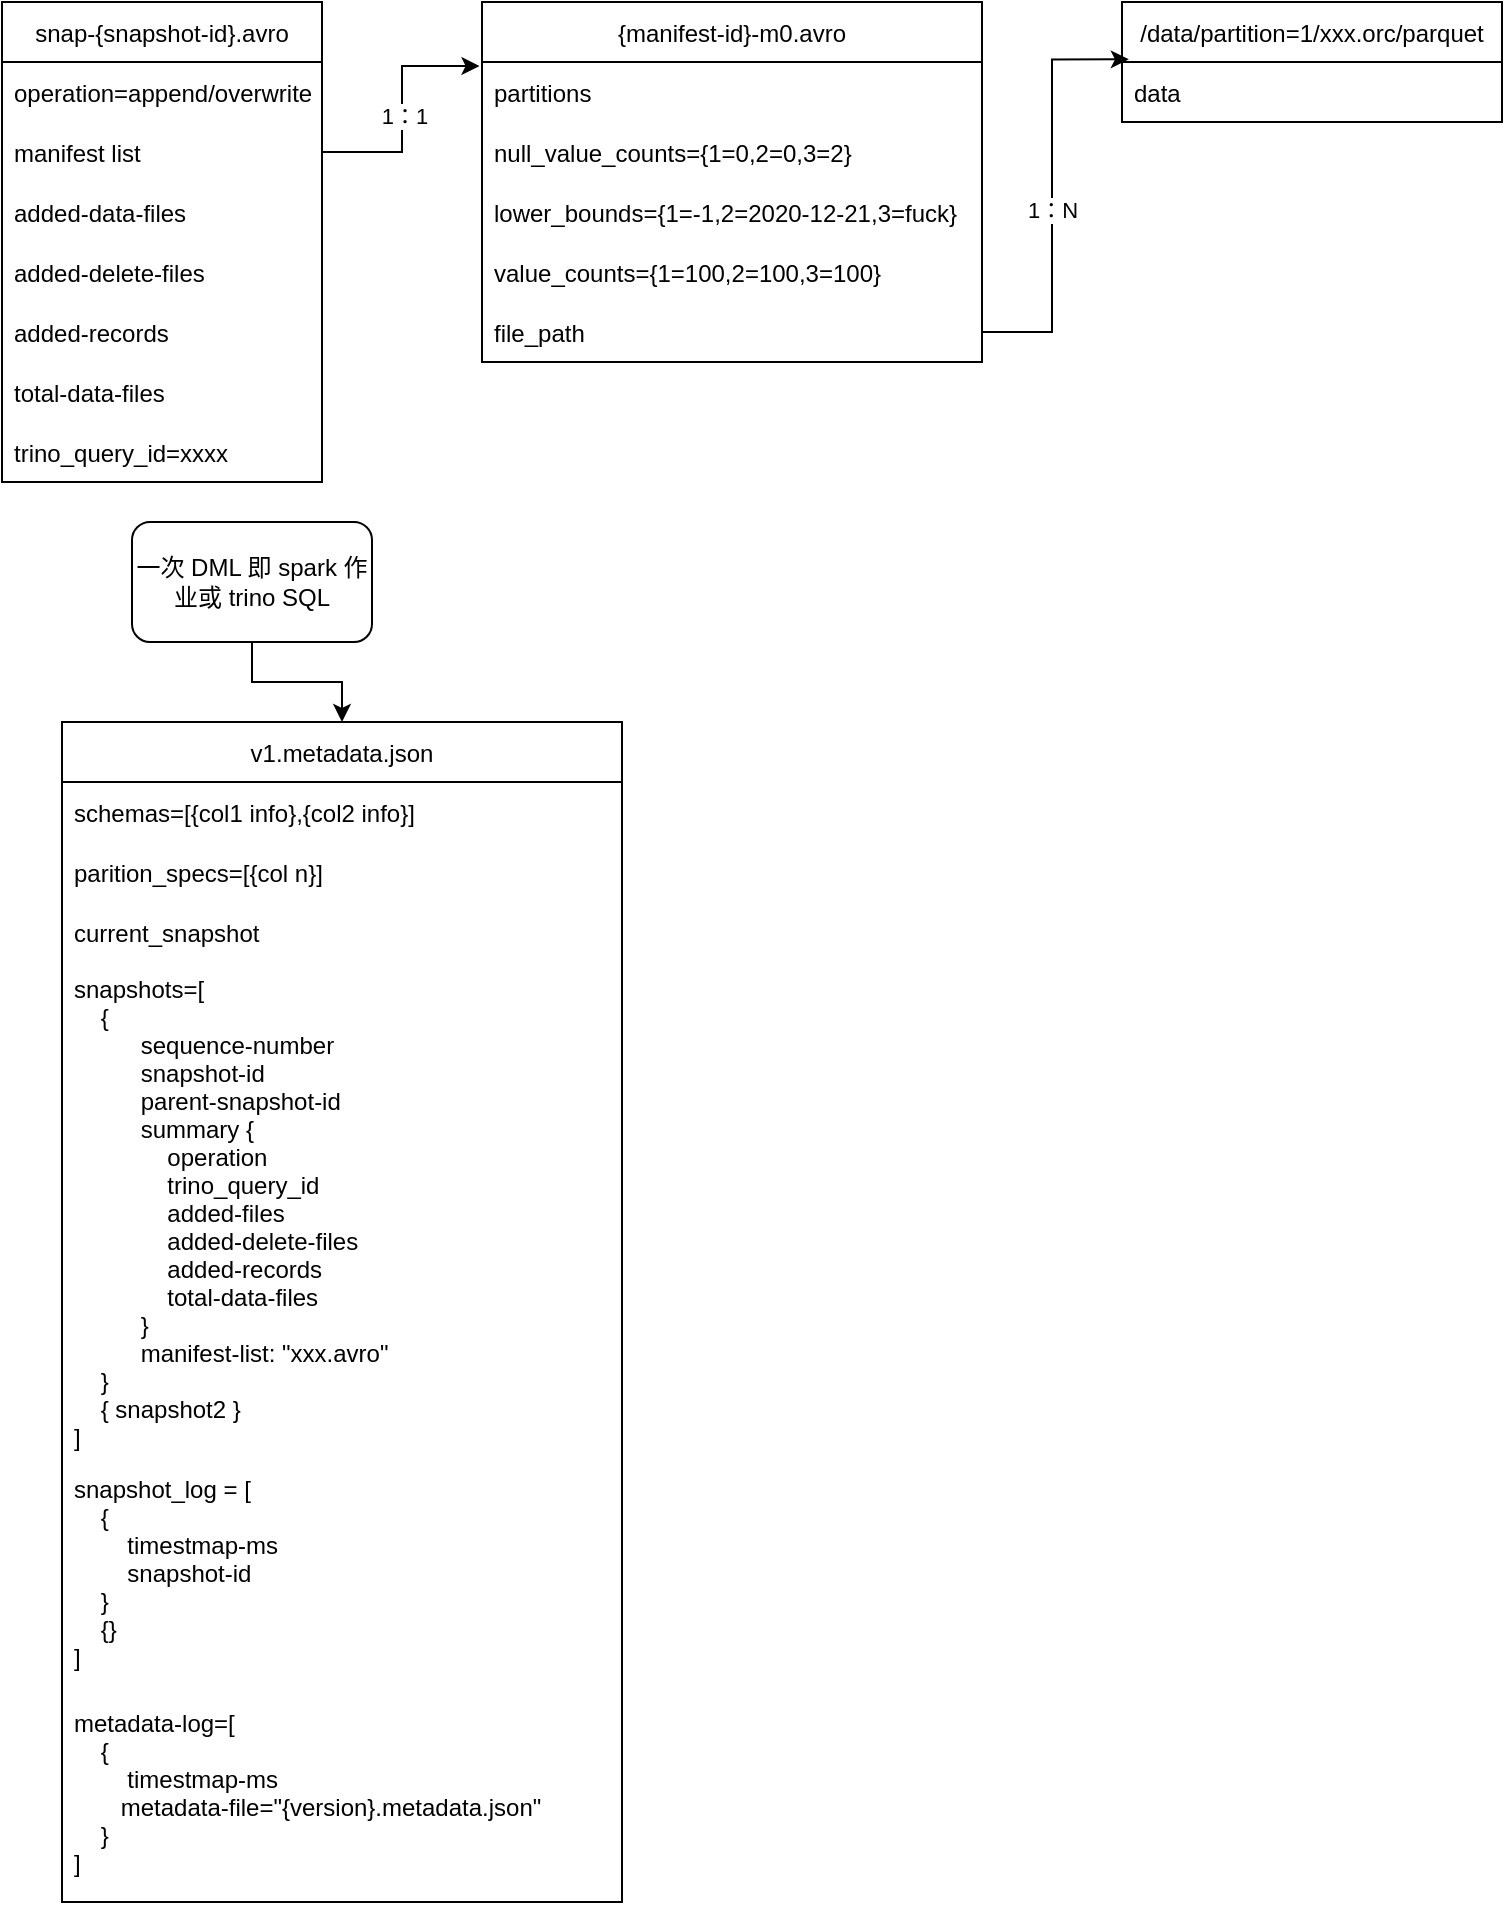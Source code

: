 <mxfile version="25.0.3">
  <diagram name="第 1 页" id="87h7Av7eAy1QqvIwK2mb">
    <mxGraphModel dx="1434" dy="754" grid="1" gridSize="10" guides="1" tooltips="1" connect="1" arrows="1" fold="1" page="1" pageScale="1" pageWidth="827" pageHeight="1169" math="0" shadow="0">
      <root>
        <mxCell id="0" />
        <mxCell id="1" parent="0" />
        <mxCell id="GeJ3TR5NCV1uH9ge1RhY-1" style="edgeStyle=orthogonalEdgeStyle;rounded=0;orthogonalLoop=1;jettySize=auto;html=1;entryX=0.5;entryY=0;entryDx=0;entryDy=0;" edge="1" parent="1" source="GeJ3TR5NCV1uH9ge1RhY-2" target="GeJ3TR5NCV1uH9ge1RhY-23">
          <mxGeometry relative="1" as="geometry" />
        </mxCell>
        <mxCell id="GeJ3TR5NCV1uH9ge1RhY-2" value="一次 DML 即 spark 作业或 trino SQL" style="rounded=1;whiteSpace=wrap;html=1;" vertex="1" parent="1">
          <mxGeometry x="125" y="640" width="120" height="60" as="geometry" />
        </mxCell>
        <mxCell id="GeJ3TR5NCV1uH9ge1RhY-3" value="snap-{snapshot-id}.avro" style="swimlane;fontStyle=0;childLayout=stackLayout;horizontal=1;startSize=30;horizontalStack=0;resizeParent=1;resizeParentMax=0;resizeLast=0;collapsible=1;marginBottom=0;" vertex="1" parent="1">
          <mxGeometry x="60" y="380" width="160" height="240" as="geometry" />
        </mxCell>
        <mxCell id="GeJ3TR5NCV1uH9ge1RhY-4" value="operation=append/overwrite" style="text;strokeColor=none;fillColor=none;align=left;verticalAlign=middle;spacingLeft=4;spacingRight=4;overflow=hidden;points=[[0,0.5],[1,0.5]];portConstraint=eastwest;rotatable=0;" vertex="1" parent="GeJ3TR5NCV1uH9ge1RhY-3">
          <mxGeometry y="30" width="160" height="30" as="geometry" />
        </mxCell>
        <mxCell id="GeJ3TR5NCV1uH9ge1RhY-5" value="manifest list" style="text;strokeColor=none;fillColor=none;align=left;verticalAlign=middle;spacingLeft=4;spacingRight=4;overflow=hidden;points=[[0,0.5],[1,0.5]];portConstraint=eastwest;rotatable=0;" vertex="1" parent="GeJ3TR5NCV1uH9ge1RhY-3">
          <mxGeometry y="60" width="160" height="30" as="geometry" />
        </mxCell>
        <mxCell id="GeJ3TR5NCV1uH9ge1RhY-6" value="added-data-files" style="text;strokeColor=none;fillColor=none;align=left;verticalAlign=middle;spacingLeft=4;spacingRight=4;overflow=hidden;points=[[0,0.5],[1,0.5]];portConstraint=eastwest;rotatable=0;" vertex="1" parent="GeJ3TR5NCV1uH9ge1RhY-3">
          <mxGeometry y="90" width="160" height="30" as="geometry" />
        </mxCell>
        <mxCell id="GeJ3TR5NCV1uH9ge1RhY-7" value="added-delete-files" style="text;strokeColor=none;fillColor=none;align=left;verticalAlign=middle;spacingLeft=4;spacingRight=4;overflow=hidden;points=[[0,0.5],[1,0.5]];portConstraint=eastwest;rotatable=0;" vertex="1" parent="GeJ3TR5NCV1uH9ge1RhY-3">
          <mxGeometry y="120" width="160" height="30" as="geometry" />
        </mxCell>
        <mxCell id="GeJ3TR5NCV1uH9ge1RhY-8" value="added-records" style="text;strokeColor=none;fillColor=none;align=left;verticalAlign=middle;spacingLeft=4;spacingRight=4;overflow=hidden;points=[[0,0.5],[1,0.5]];portConstraint=eastwest;rotatable=0;" vertex="1" parent="GeJ3TR5NCV1uH9ge1RhY-3">
          <mxGeometry y="150" width="160" height="30" as="geometry" />
        </mxCell>
        <mxCell id="GeJ3TR5NCV1uH9ge1RhY-9" value="total-data-files" style="text;strokeColor=none;fillColor=none;align=left;verticalAlign=middle;spacingLeft=4;spacingRight=4;overflow=hidden;points=[[0,0.5],[1,0.5]];portConstraint=eastwest;rotatable=0;" vertex="1" parent="GeJ3TR5NCV1uH9ge1RhY-3">
          <mxGeometry y="180" width="160" height="30" as="geometry" />
        </mxCell>
        <mxCell id="GeJ3TR5NCV1uH9ge1RhY-10" value="trino_query_id=xxxx" style="text;strokeColor=none;fillColor=none;align=left;verticalAlign=middle;spacingLeft=4;spacingRight=4;overflow=hidden;points=[[0,0.5],[1,0.5]];portConstraint=eastwest;rotatable=0;" vertex="1" parent="GeJ3TR5NCV1uH9ge1RhY-3">
          <mxGeometry y="210" width="160" height="30" as="geometry" />
        </mxCell>
        <mxCell id="GeJ3TR5NCV1uH9ge1RhY-11" value="{manifest-id}-m0.avro" style="swimlane;fontStyle=0;childLayout=stackLayout;horizontal=1;startSize=30;horizontalStack=0;resizeParent=1;resizeParentMax=0;resizeLast=0;collapsible=1;marginBottom=0;" vertex="1" parent="1">
          <mxGeometry x="300" y="380" width="250" height="180" as="geometry" />
        </mxCell>
        <mxCell id="GeJ3TR5NCV1uH9ge1RhY-12" value="partitions" style="text;strokeColor=none;fillColor=none;align=left;verticalAlign=middle;spacingLeft=4;spacingRight=4;overflow=hidden;points=[[0,0.5],[1,0.5]];portConstraint=eastwest;rotatable=0;" vertex="1" parent="GeJ3TR5NCV1uH9ge1RhY-11">
          <mxGeometry y="30" width="250" height="30" as="geometry" />
        </mxCell>
        <mxCell id="GeJ3TR5NCV1uH9ge1RhY-13" value="null_value_counts={1=0,2=0,3=2}" style="text;strokeColor=none;fillColor=none;align=left;verticalAlign=middle;spacingLeft=4;spacingRight=4;overflow=hidden;points=[[0,0.5],[1,0.5]];portConstraint=eastwest;rotatable=0;" vertex="1" parent="GeJ3TR5NCV1uH9ge1RhY-11">
          <mxGeometry y="60" width="250" height="30" as="geometry" />
        </mxCell>
        <mxCell id="GeJ3TR5NCV1uH9ge1RhY-14" value="lower_bounds={1=-1,2=2020-12-21,3=fuck}" style="text;strokeColor=none;fillColor=none;align=left;verticalAlign=middle;spacingLeft=4;spacingRight=4;overflow=hidden;points=[[0,0.5],[1,0.5]];portConstraint=eastwest;rotatable=0;" vertex="1" parent="GeJ3TR5NCV1uH9ge1RhY-11">
          <mxGeometry y="90" width="250" height="30" as="geometry" />
        </mxCell>
        <mxCell id="GeJ3TR5NCV1uH9ge1RhY-15" value="value_counts={1=100,2=100,3=100}" style="text;strokeColor=none;fillColor=none;align=left;verticalAlign=middle;spacingLeft=4;spacingRight=4;overflow=hidden;points=[[0,0.5],[1,0.5]];portConstraint=eastwest;rotatable=0;" vertex="1" parent="GeJ3TR5NCV1uH9ge1RhY-11">
          <mxGeometry y="120" width="250" height="30" as="geometry" />
        </mxCell>
        <mxCell id="GeJ3TR5NCV1uH9ge1RhY-16" value="file_path" style="text;strokeColor=none;fillColor=none;align=left;verticalAlign=middle;spacingLeft=4;spacingRight=4;overflow=hidden;points=[[0,0.5],[1,0.5]];portConstraint=eastwest;rotatable=0;" vertex="1" parent="GeJ3TR5NCV1uH9ge1RhY-11">
          <mxGeometry y="150" width="250" height="30" as="geometry" />
        </mxCell>
        <mxCell id="GeJ3TR5NCV1uH9ge1RhY-17" style="edgeStyle=orthogonalEdgeStyle;rounded=0;orthogonalLoop=1;jettySize=auto;html=1;entryX=-0.005;entryY=0.067;entryDx=0;entryDy=0;entryPerimeter=0;" edge="1" parent="1" source="GeJ3TR5NCV1uH9ge1RhY-5" target="GeJ3TR5NCV1uH9ge1RhY-12">
          <mxGeometry relative="1" as="geometry" />
        </mxCell>
        <mxCell id="GeJ3TR5NCV1uH9ge1RhY-18" value="1：1" style="edgeLabel;html=1;align=center;verticalAlign=middle;resizable=0;points=[];" vertex="1" connectable="0" parent="GeJ3TR5NCV1uH9ge1RhY-17">
          <mxGeometry x="-0.047" y="-1" relative="1" as="geometry">
            <mxPoint as="offset" />
          </mxGeometry>
        </mxCell>
        <mxCell id="GeJ3TR5NCV1uH9ge1RhY-19" value="/data/partition=1/xxx.orc/parquet" style="swimlane;fontStyle=0;childLayout=stackLayout;horizontal=1;startSize=30;horizontalStack=0;resizeParent=1;resizeParentMax=0;resizeLast=0;collapsible=1;marginBottom=0;" vertex="1" parent="1">
          <mxGeometry x="620" y="380" width="190" height="60" as="geometry" />
        </mxCell>
        <mxCell id="GeJ3TR5NCV1uH9ge1RhY-20" value="data " style="text;strokeColor=none;fillColor=none;align=left;verticalAlign=middle;spacingLeft=4;spacingRight=4;overflow=hidden;points=[[0,0.5],[1,0.5]];portConstraint=eastwest;rotatable=0;" vertex="1" parent="GeJ3TR5NCV1uH9ge1RhY-19">
          <mxGeometry y="30" width="190" height="30" as="geometry" />
        </mxCell>
        <mxCell id="GeJ3TR5NCV1uH9ge1RhY-21" style="edgeStyle=orthogonalEdgeStyle;rounded=0;orthogonalLoop=1;jettySize=auto;html=1;entryX=0.018;entryY=-0.044;entryDx=0;entryDy=0;entryPerimeter=0;" edge="1" parent="1" source="GeJ3TR5NCV1uH9ge1RhY-16" target="GeJ3TR5NCV1uH9ge1RhY-20">
          <mxGeometry relative="1" as="geometry" />
        </mxCell>
        <mxCell id="GeJ3TR5NCV1uH9ge1RhY-22" value="1：N" style="edgeLabel;html=1;align=center;verticalAlign=middle;resizable=0;points=[];" vertex="1" connectable="0" parent="GeJ3TR5NCV1uH9ge1RhY-21">
          <mxGeometry x="-0.085" relative="1" as="geometry">
            <mxPoint as="offset" />
          </mxGeometry>
        </mxCell>
        <mxCell id="GeJ3TR5NCV1uH9ge1RhY-23" value="v1.metadata.json" style="swimlane;fontStyle=0;childLayout=stackLayout;horizontal=1;startSize=30;horizontalStack=0;resizeParent=1;resizeParentMax=0;resizeLast=0;collapsible=1;marginBottom=0;" vertex="1" parent="1">
          <mxGeometry x="90" y="740" width="280" height="590" as="geometry" />
        </mxCell>
        <mxCell id="GeJ3TR5NCV1uH9ge1RhY-24" value="schemas=[{col1 info},{col2 info}]" style="text;strokeColor=none;fillColor=none;align=left;verticalAlign=middle;spacingLeft=4;spacingRight=4;overflow=hidden;points=[[0,0.5],[1,0.5]];portConstraint=eastwest;rotatable=0;" vertex="1" parent="GeJ3TR5NCV1uH9ge1RhY-23">
          <mxGeometry y="30" width="280" height="30" as="geometry" />
        </mxCell>
        <mxCell id="GeJ3TR5NCV1uH9ge1RhY-25" value="parition_specs=[{col n}]" style="text;strokeColor=none;fillColor=none;align=left;verticalAlign=middle;spacingLeft=4;spacingRight=4;overflow=hidden;points=[[0,0.5],[1,0.5]];portConstraint=eastwest;rotatable=0;" vertex="1" parent="GeJ3TR5NCV1uH9ge1RhY-23">
          <mxGeometry y="60" width="280" height="30" as="geometry" />
        </mxCell>
        <mxCell id="GeJ3TR5NCV1uH9ge1RhY-26" value="current_snapshot" style="text;strokeColor=none;fillColor=none;align=left;verticalAlign=middle;spacingLeft=4;spacingRight=4;overflow=hidden;points=[[0,0.5],[1,0.5]];portConstraint=eastwest;rotatable=0;" vertex="1" parent="GeJ3TR5NCV1uH9ge1RhY-23">
          <mxGeometry y="90" width="280" height="30" as="geometry" />
        </mxCell>
        <mxCell id="GeJ3TR5NCV1uH9ge1RhY-27" value="snapshots=[&#xa;    {&#xa;          sequence-number&#xa;          snapshot-id&#xa;          parent-snapshot-id&#xa;          summary {&#xa;              operation&#xa;              trino_query_id&#xa;              added-files&#xa;              added-delete-files&#xa;              added-records&#xa;              total-data-files  &#xa;          }&#xa;          manifest-list: &quot;xxx.avro&quot;&#xa;    }&#xa;    { snapshot2 }&#xa;]" style="text;strokeColor=none;fillColor=none;align=left;verticalAlign=middle;spacingLeft=4;spacingRight=4;overflow=hidden;points=[[0,0.5],[1,0.5]];portConstraint=eastwest;rotatable=0;" vertex="1" parent="GeJ3TR5NCV1uH9ge1RhY-23">
          <mxGeometry y="120" width="280" height="250" as="geometry" />
        </mxCell>
        <mxCell id="GeJ3TR5NCV1uH9ge1RhY-28" value="snapshot_log = [&#xa;    {&#xa;        timestmap-ms&#xa;        snapshot-id&#xa;    }&#xa;    {}&#xa;]" style="text;strokeColor=none;fillColor=none;align=left;verticalAlign=middle;spacingLeft=4;spacingRight=4;overflow=hidden;points=[[0,0.5],[1,0.5]];portConstraint=eastwest;rotatable=0;" vertex="1" parent="GeJ3TR5NCV1uH9ge1RhY-23">
          <mxGeometry y="370" width="280" height="110" as="geometry" />
        </mxCell>
        <mxCell id="GeJ3TR5NCV1uH9ge1RhY-29" value="metadata-log=[&#xa;    {&#xa;        timestmap-ms&#xa;       metadata-file=&quot;{version}.metadata.json&quot;&#xa;    }&#xa;]" style="text;strokeColor=none;fillColor=none;align=left;verticalAlign=middle;spacingLeft=4;spacingRight=4;overflow=hidden;points=[[0,0.5],[1,0.5]];portConstraint=eastwest;rotatable=0;" vertex="1" parent="GeJ3TR5NCV1uH9ge1RhY-23">
          <mxGeometry y="480" width="280" height="110" as="geometry" />
        </mxCell>
      </root>
    </mxGraphModel>
  </diagram>
</mxfile>
